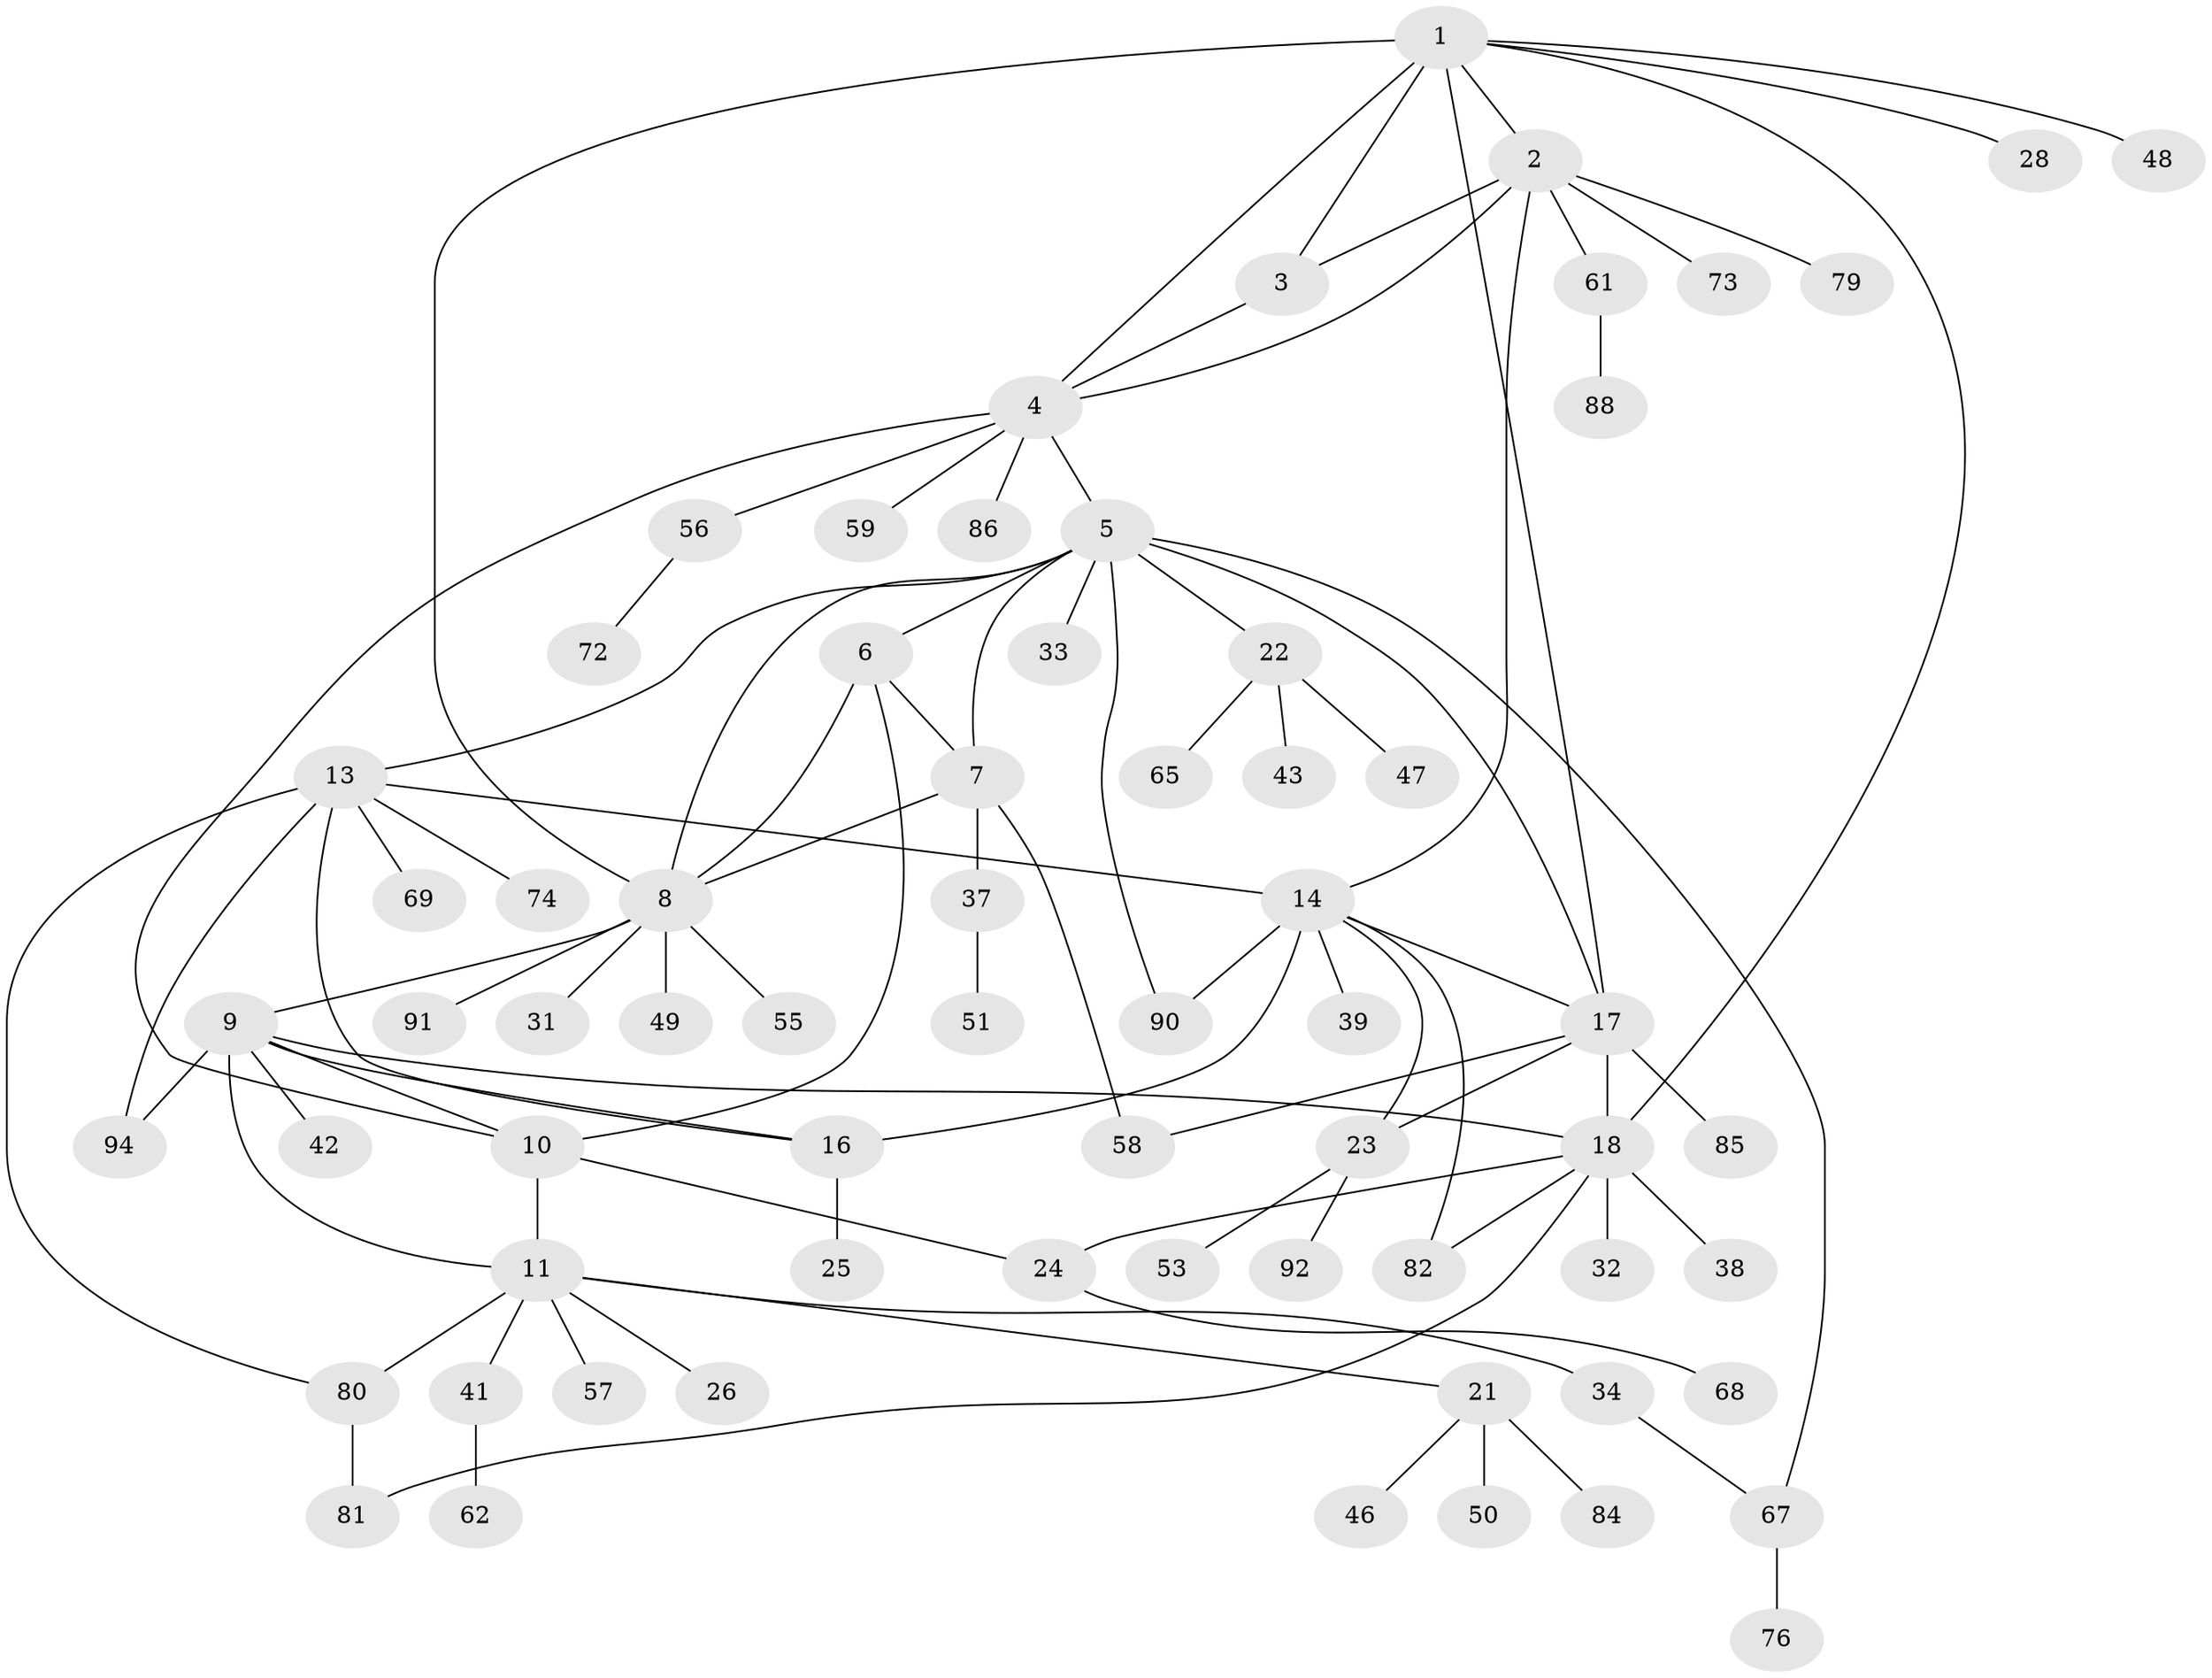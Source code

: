 // original degree distribution, {7: 0.031914893617021274, 8: 0.0425531914893617, 3: 0.11702127659574468, 11: 0.010638297872340425, 4: 0.05319148936170213, 6: 0.0425531914893617, 9: 0.010638297872340425, 5: 0.02127659574468085, 10: 0.010638297872340425, 2: 0.19148936170212766, 1: 0.46808510638297873}
// Generated by graph-tools (version 1.1) at 2025/42/03/06/25 10:42:08]
// undirected, 67 vertices, 92 edges
graph export_dot {
graph [start="1"]
  node [color=gray90,style=filled];
  1 [super="+19"];
  2 [super="+40"];
  3;
  4 [super="+44"];
  5 [super="+60"];
  6;
  7 [super="+63"];
  8 [super="+29"];
  9 [super="+71"];
  10 [super="+27"];
  11 [super="+12"];
  13 [super="+30"];
  14 [super="+15"];
  16;
  17 [super="+20"];
  18 [super="+87"];
  21 [super="+36"];
  22 [super="+93"];
  23 [super="+45"];
  24;
  25 [super="+52"];
  26;
  28;
  31;
  32;
  33 [super="+64"];
  34 [super="+35"];
  37;
  38 [super="+66"];
  39;
  41 [super="+54"];
  42;
  43;
  46;
  47;
  48;
  49;
  50;
  51;
  53;
  55;
  56 [super="+83"];
  57;
  58 [super="+75"];
  59 [super="+78"];
  61;
  62;
  65 [super="+70"];
  67;
  68;
  69 [super="+89"];
  72;
  73;
  74;
  76 [super="+77"];
  79;
  80;
  81;
  82;
  84;
  85;
  86;
  88;
  90;
  91;
  92;
  94;
  1 -- 2;
  1 -- 3;
  1 -- 4;
  1 -- 8;
  1 -- 28;
  1 -- 48;
  1 -- 18;
  1 -- 17 [weight=2];
  2 -- 3;
  2 -- 4;
  2 -- 61;
  2 -- 73;
  2 -- 79;
  2 -- 14;
  3 -- 4;
  4 -- 10;
  4 -- 56;
  4 -- 59;
  4 -- 86;
  4 -- 5;
  5 -- 6;
  5 -- 7;
  5 -- 8;
  5 -- 13;
  5 -- 17;
  5 -- 22;
  5 -- 33;
  5 -- 67;
  5 -- 90;
  6 -- 7;
  6 -- 8;
  6 -- 10;
  7 -- 8;
  7 -- 37;
  7 -- 58;
  8 -- 49;
  8 -- 55;
  8 -- 91;
  8 -- 9;
  8 -- 31;
  9 -- 10;
  9 -- 11 [weight=2];
  9 -- 16;
  9 -- 18;
  9 -- 42;
  9 -- 94;
  10 -- 11 [weight=2];
  10 -- 24;
  11 -- 21;
  11 -- 26;
  11 -- 34;
  11 -- 41;
  11 -- 57;
  11 -- 80;
  13 -- 14 [weight=2];
  13 -- 16;
  13 -- 69;
  13 -- 80;
  13 -- 74;
  13 -- 94;
  14 -- 16 [weight=2];
  14 -- 39;
  14 -- 90;
  14 -- 17;
  14 -- 82;
  14 -- 23;
  16 -- 25;
  17 -- 18 [weight=2];
  17 -- 85;
  17 -- 23;
  17 -- 58;
  18 -- 24;
  18 -- 32;
  18 -- 38;
  18 -- 81;
  18 -- 82;
  21 -- 50;
  21 -- 84;
  21 -- 46;
  22 -- 43;
  22 -- 47;
  22 -- 65;
  23 -- 53;
  23 -- 92;
  24 -- 68;
  34 -- 67;
  37 -- 51;
  41 -- 62;
  56 -- 72;
  61 -- 88;
  67 -- 76;
  80 -- 81;
}
